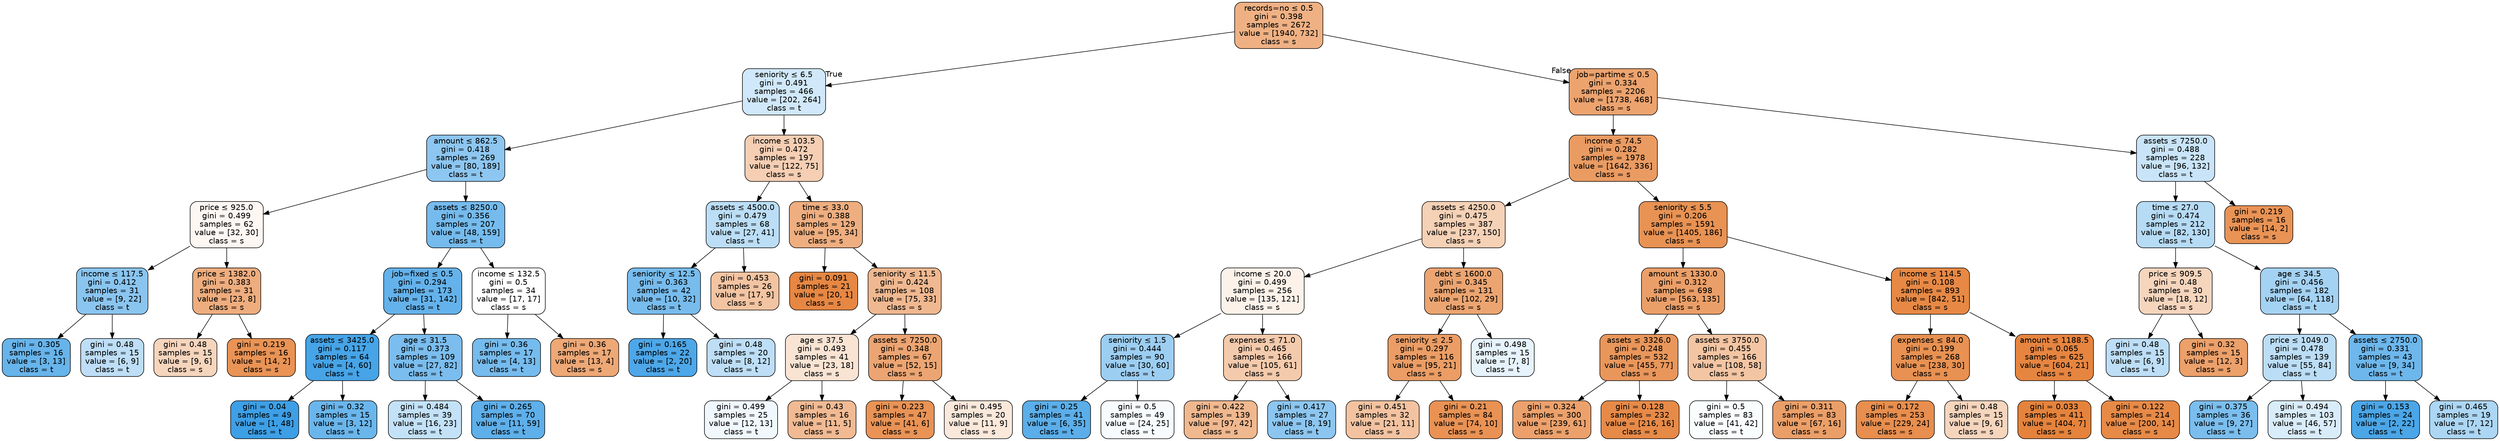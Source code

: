 digraph Tree {
node [shape=box, style="filled, rounded", color="black", fontname="helvetica"] ;
edge [fontname="helvetica"] ;
0 [label=<records=no &le; 0.5<br/>gini = 0.398<br/>samples = 2672<br/>value = [1940, 732]<br/>class = s>, fillcolor="#efb184"] ;
1 [label=<seniority &le; 6.5<br/>gini = 0.491<br/>samples = 466<br/>value = [202, 264]<br/>class = t>, fillcolor="#d0e8f9"] ;
0 -> 1 [labeldistance=2.5, labelangle=45, headlabel="True"] ;
2 [label=<amount &le; 862.5<br/>gini = 0.418<br/>samples = 269<br/>value = [80, 189]<br/>class = t>, fillcolor="#8dc6f0"] ;
1 -> 2 ;
3 [label=<price &le; 925.0<br/>gini = 0.499<br/>samples = 62<br/>value = [32, 30]<br/>class = s>, fillcolor="#fdf7f3"] ;
2 -> 3 ;
4 [label=<income &le; 117.5<br/>gini = 0.412<br/>samples = 31<br/>value = [9, 22]<br/>class = t>, fillcolor="#8ac5f0"] ;
3 -> 4 ;
5 [label=<gini = 0.305<br/>samples = 16<br/>value = [3, 13]<br/>class = t>, fillcolor="#67b4eb"] ;
4 -> 5 ;
6 [label=<gini = 0.48<br/>samples = 15<br/>value = [6, 9]<br/>class = t>, fillcolor="#bddef6"] ;
4 -> 6 ;
7 [label=<price &le; 1382.0<br/>gini = 0.383<br/>samples = 31<br/>value = [23, 8]<br/>class = s>, fillcolor="#eead7e"] ;
3 -> 7 ;
8 [label=<gini = 0.48<br/>samples = 15<br/>value = [9, 6]<br/>class = s>, fillcolor="#f6d5bd"] ;
7 -> 8 ;
9 [label=<gini = 0.219<br/>samples = 16<br/>value = [14, 2]<br/>class = s>, fillcolor="#e99355"] ;
7 -> 9 ;
10 [label=<assets &le; 8250.0<br/>gini = 0.356<br/>samples = 207<br/>value = [48, 159]<br/>class = t>, fillcolor="#75bbed"] ;
2 -> 10 ;
11 [label=<job=fixed &le; 0.5<br/>gini = 0.294<br/>samples = 173<br/>value = [31, 142]<br/>class = t>, fillcolor="#64b2eb"] ;
10 -> 11 ;
12 [label=<assets &le; 3425.0<br/>gini = 0.117<br/>samples = 64<br/>value = [4, 60]<br/>class = t>, fillcolor="#46a4e7"] ;
11 -> 12 ;
13 [label=<gini = 0.04<br/>samples = 49<br/>value = [1, 48]<br/>class = t>, fillcolor="#3d9fe6"] ;
12 -> 13 ;
14 [label=<gini = 0.32<br/>samples = 15<br/>value = [3, 12]<br/>class = t>, fillcolor="#6ab6ec"] ;
12 -> 14 ;
15 [label=<age &le; 31.5<br/>gini = 0.373<br/>samples = 109<br/>value = [27, 82]<br/>class = t>, fillcolor="#7abdee"] ;
11 -> 15 ;
16 [label=<gini = 0.484<br/>samples = 39<br/>value = [16, 23]<br/>class = t>, fillcolor="#c3e1f7"] ;
15 -> 16 ;
17 [label=<gini = 0.265<br/>samples = 70<br/>value = [11, 59]<br/>class = t>, fillcolor="#5eafea"] ;
15 -> 17 ;
18 [label=<income &le; 132.5<br/>gini = 0.5<br/>samples = 34<br/>value = [17, 17]<br/>class = s>, fillcolor="#ffffff"] ;
10 -> 18 ;
19 [label=<gini = 0.36<br/>samples = 17<br/>value = [4, 13]<br/>class = t>, fillcolor="#76bbed"] ;
18 -> 19 ;
20 [label=<gini = 0.36<br/>samples = 17<br/>value = [13, 4]<br/>class = s>, fillcolor="#eda876"] ;
18 -> 20 ;
21 [label=<income &le; 103.5<br/>gini = 0.472<br/>samples = 197<br/>value = [122, 75]<br/>class = s>, fillcolor="#f5ceb3"] ;
1 -> 21 ;
22 [label=<assets &le; 4500.0<br/>gini = 0.479<br/>samples = 68<br/>value = [27, 41]<br/>class = t>, fillcolor="#bbdef6"] ;
21 -> 22 ;
23 [label=<seniority &le; 12.5<br/>gini = 0.363<br/>samples = 42<br/>value = [10, 32]<br/>class = t>, fillcolor="#77bced"] ;
22 -> 23 ;
24 [label=<gini = 0.165<br/>samples = 22<br/>value = [2, 20]<br/>class = t>, fillcolor="#4da7e8"] ;
23 -> 24 ;
25 [label=<gini = 0.48<br/>samples = 20<br/>value = [8, 12]<br/>class = t>, fillcolor="#bddef6"] ;
23 -> 25 ;
26 [label=<gini = 0.453<br/>samples = 26<br/>value = [17, 9]<br/>class = s>, fillcolor="#f3c4a2"] ;
22 -> 26 ;
27 [label=<time &le; 33.0<br/>gini = 0.388<br/>samples = 129<br/>value = [95, 34]<br/>class = s>, fillcolor="#eeae80"] ;
21 -> 27 ;
28 [label=<gini = 0.091<br/>samples = 21<br/>value = [20, 1]<br/>class = s>, fillcolor="#e68743"] ;
27 -> 28 ;
29 [label=<seniority &le; 11.5<br/>gini = 0.424<br/>samples = 108<br/>value = [75, 33]<br/>class = s>, fillcolor="#f0b890"] ;
27 -> 29 ;
30 [label=<age &le; 37.5<br/>gini = 0.493<br/>samples = 41<br/>value = [23, 18]<br/>class = s>, fillcolor="#f9e4d4"] ;
29 -> 30 ;
31 [label=<gini = 0.499<br/>samples = 25<br/>value = [12, 13]<br/>class = t>, fillcolor="#f0f7fd"] ;
30 -> 31 ;
32 [label=<gini = 0.43<br/>samples = 16<br/>value = [11, 5]<br/>class = s>, fillcolor="#f1ba93"] ;
30 -> 32 ;
33 [label=<assets &le; 7250.0<br/>gini = 0.348<br/>samples = 67<br/>value = [52, 15]<br/>class = s>, fillcolor="#eca572"] ;
29 -> 33 ;
34 [label=<gini = 0.223<br/>samples = 47<br/>value = [41, 6]<br/>class = s>, fillcolor="#e99356"] ;
33 -> 34 ;
35 [label=<gini = 0.495<br/>samples = 20<br/>value = [11, 9]<br/>class = s>, fillcolor="#fae8db"] ;
33 -> 35 ;
36 [label=<job=partime &le; 0.5<br/>gini = 0.334<br/>samples = 2206<br/>value = [1738, 468]<br/>class = s>, fillcolor="#eca36e"] ;
0 -> 36 [labeldistance=2.5, labelangle=-45, headlabel="False"] ;
37 [label=<income &le; 74.5<br/>gini = 0.282<br/>samples = 1978<br/>value = [1642, 336]<br/>class = s>, fillcolor="#ea9b62"] ;
36 -> 37 ;
38 [label=<assets &le; 4250.0<br/>gini = 0.475<br/>samples = 387<br/>value = [237, 150]<br/>class = s>, fillcolor="#f5d1b6"] ;
37 -> 38 ;
39 [label=<income &le; 20.0<br/>gini = 0.499<br/>samples = 256<br/>value = [135, 121]<br/>class = s>, fillcolor="#fcf2ea"] ;
38 -> 39 ;
40 [label=<seniority &le; 1.5<br/>gini = 0.444<br/>samples = 90<br/>value = [30, 60]<br/>class = t>, fillcolor="#9ccef2"] ;
39 -> 40 ;
41 [label=<gini = 0.25<br/>samples = 41<br/>value = [6, 35]<br/>class = t>, fillcolor="#5baee9"] ;
40 -> 41 ;
42 [label=<gini = 0.5<br/>samples = 49<br/>value = [24, 25]<br/>class = t>, fillcolor="#f7fbfe"] ;
40 -> 42 ;
43 [label=<expenses &le; 71.0<br/>gini = 0.465<br/>samples = 166<br/>value = [105, 61]<br/>class = s>, fillcolor="#f4caac"] ;
39 -> 43 ;
44 [label=<gini = 0.422<br/>samples = 139<br/>value = [97, 42]<br/>class = s>, fillcolor="#f0b88f"] ;
43 -> 44 ;
45 [label=<gini = 0.417<br/>samples = 27<br/>value = [8, 19]<br/>class = t>, fillcolor="#8cc6f0"] ;
43 -> 45 ;
46 [label=<debt &le; 1600.0<br/>gini = 0.345<br/>samples = 131<br/>value = [102, 29]<br/>class = s>, fillcolor="#eca571"] ;
38 -> 46 ;
47 [label=<seniority &le; 2.5<br/>gini = 0.297<br/>samples = 116<br/>value = [95, 21]<br/>class = s>, fillcolor="#eb9d65"] ;
46 -> 47 ;
48 [label=<gini = 0.451<br/>samples = 32<br/>value = [21, 11]<br/>class = s>, fillcolor="#f3c3a1"] ;
47 -> 48 ;
49 [label=<gini = 0.21<br/>samples = 84<br/>value = [74, 10]<br/>class = s>, fillcolor="#e99254"] ;
47 -> 49 ;
50 [label=<gini = 0.498<br/>samples = 15<br/>value = [7, 8]<br/>class = t>, fillcolor="#e6f3fc"] ;
46 -> 50 ;
51 [label=<seniority &le; 5.5<br/>gini = 0.206<br/>samples = 1591<br/>value = [1405, 186]<br/>class = s>, fillcolor="#e89253"] ;
37 -> 51 ;
52 [label=<amount &le; 1330.0<br/>gini = 0.312<br/>samples = 698<br/>value = [563, 135]<br/>class = s>, fillcolor="#eb9f68"] ;
51 -> 52 ;
53 [label=<assets &le; 3326.0<br/>gini = 0.248<br/>samples = 532<br/>value = [455, 77]<br/>class = s>, fillcolor="#e9965b"] ;
52 -> 53 ;
54 [label=<gini = 0.324<br/>samples = 300<br/>value = [239, 61]<br/>class = s>, fillcolor="#eca16c"] ;
53 -> 54 ;
55 [label=<gini = 0.128<br/>samples = 232<br/>value = [216, 16]<br/>class = s>, fillcolor="#e78a48"] ;
53 -> 55 ;
56 [label=<assets &le; 3750.0<br/>gini = 0.455<br/>samples = 166<br/>value = [108, 58]<br/>class = s>, fillcolor="#f3c5a3"] ;
52 -> 56 ;
57 [label=<gini = 0.5<br/>samples = 83<br/>value = [41, 42]<br/>class = t>, fillcolor="#fafdfe"] ;
56 -> 57 ;
58 [label=<gini = 0.311<br/>samples = 83<br/>value = [67, 16]<br/>class = s>, fillcolor="#eb9f68"] ;
56 -> 58 ;
59 [label=<income &le; 114.5<br/>gini = 0.108<br/>samples = 893<br/>value = [842, 51]<br/>class = s>, fillcolor="#e78945"] ;
51 -> 59 ;
60 [label=<expenses &le; 84.0<br/>gini = 0.199<br/>samples = 268<br/>value = [238, 30]<br/>class = s>, fillcolor="#e89152"] ;
59 -> 60 ;
61 [label=<gini = 0.172<br/>samples = 253<br/>value = [229, 24]<br/>class = s>, fillcolor="#e88e4e"] ;
60 -> 61 ;
62 [label=<gini = 0.48<br/>samples = 15<br/>value = [9, 6]<br/>class = s>, fillcolor="#f6d5bd"] ;
60 -> 62 ;
63 [label=<amount &le; 1188.5<br/>gini = 0.065<br/>samples = 625<br/>value = [604, 21]<br/>class = s>, fillcolor="#e68540"] ;
59 -> 63 ;
64 [label=<gini = 0.033<br/>samples = 411<br/>value = [404, 7]<br/>class = s>, fillcolor="#e5833c"] ;
63 -> 64 ;
65 [label=<gini = 0.122<br/>samples = 214<br/>value = [200, 14]<br/>class = s>, fillcolor="#e78a47"] ;
63 -> 65 ;
66 [label=<assets &le; 7250.0<br/>gini = 0.488<br/>samples = 228<br/>value = [96, 132]<br/>class = t>, fillcolor="#c9e4f8"] ;
36 -> 66 ;
67 [label=<time &le; 27.0<br/>gini = 0.474<br/>samples = 212<br/>value = [82, 130]<br/>class = t>, fillcolor="#b6dbf5"] ;
66 -> 67 ;
68 [label=<price &le; 909.5<br/>gini = 0.48<br/>samples = 30<br/>value = [18, 12]<br/>class = s>, fillcolor="#f6d5bd"] ;
67 -> 68 ;
69 [label=<gini = 0.48<br/>samples = 15<br/>value = [6, 9]<br/>class = t>, fillcolor="#bddef6"] ;
68 -> 69 ;
70 [label=<gini = 0.32<br/>samples = 15<br/>value = [12, 3]<br/>class = s>, fillcolor="#eca06a"] ;
68 -> 70 ;
71 [label=<age &le; 34.5<br/>gini = 0.456<br/>samples = 182<br/>value = [64, 118]<br/>class = t>, fillcolor="#a4d2f3"] ;
67 -> 71 ;
72 [label=<price &le; 1049.0<br/>gini = 0.478<br/>samples = 139<br/>value = [55, 84]<br/>class = t>, fillcolor="#bbddf6"] ;
71 -> 72 ;
73 [label=<gini = 0.375<br/>samples = 36<br/>value = [9, 27]<br/>class = t>, fillcolor="#7bbeee"] ;
72 -> 73 ;
74 [label=<gini = 0.494<br/>samples = 103<br/>value = [46, 57]<br/>class = t>, fillcolor="#d9ecfa"] ;
72 -> 74 ;
75 [label=<assets &le; 2750.0<br/>gini = 0.331<br/>samples = 43<br/>value = [9, 34]<br/>class = t>, fillcolor="#6db7ec"] ;
71 -> 75 ;
76 [label=<gini = 0.153<br/>samples = 24<br/>value = [2, 22]<br/>class = t>, fillcolor="#4ba6e7"] ;
75 -> 76 ;
77 [label=<gini = 0.465<br/>samples = 19<br/>value = [7, 12]<br/>class = t>, fillcolor="#acd6f4"] ;
75 -> 77 ;
78 [label=<gini = 0.219<br/>samples = 16<br/>value = [14, 2]<br/>class = s>, fillcolor="#e99355"] ;
66 -> 78 ;
}